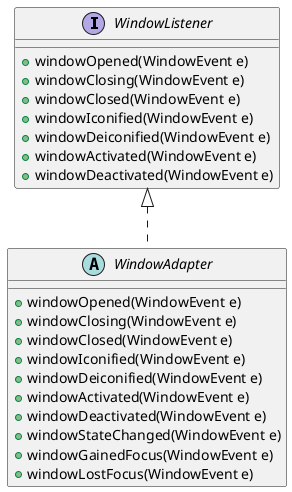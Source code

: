 @startuml 

skinparam DefaultFontName PingFangSC-Regular

interface WindowListener{
    + windowOpened(WindowEvent e)
    + windowClosing(WindowEvent e)
    + windowClosed(WindowEvent e)
    + windowIconified(WindowEvent e)
    + windowDeiconified(WindowEvent e)
    + windowActivated(WindowEvent e)
    + windowDeactivated(WindowEvent e)
}
abstract class WindowAdapter{
    + windowOpened(WindowEvent e)
    + windowClosing(WindowEvent e)
    + windowClosed(WindowEvent e)
    + windowIconified(WindowEvent e)
    + windowDeiconified(WindowEvent e)
    + windowActivated(WindowEvent e)
    + windowDeactivated(WindowEvent e)
    + windowStateChanged(WindowEvent e)
    + windowGainedFocus(WindowEvent e)
    + windowLostFocus(WindowEvent e)
}

WindowListener <|.. WindowAdapter

@enduml
